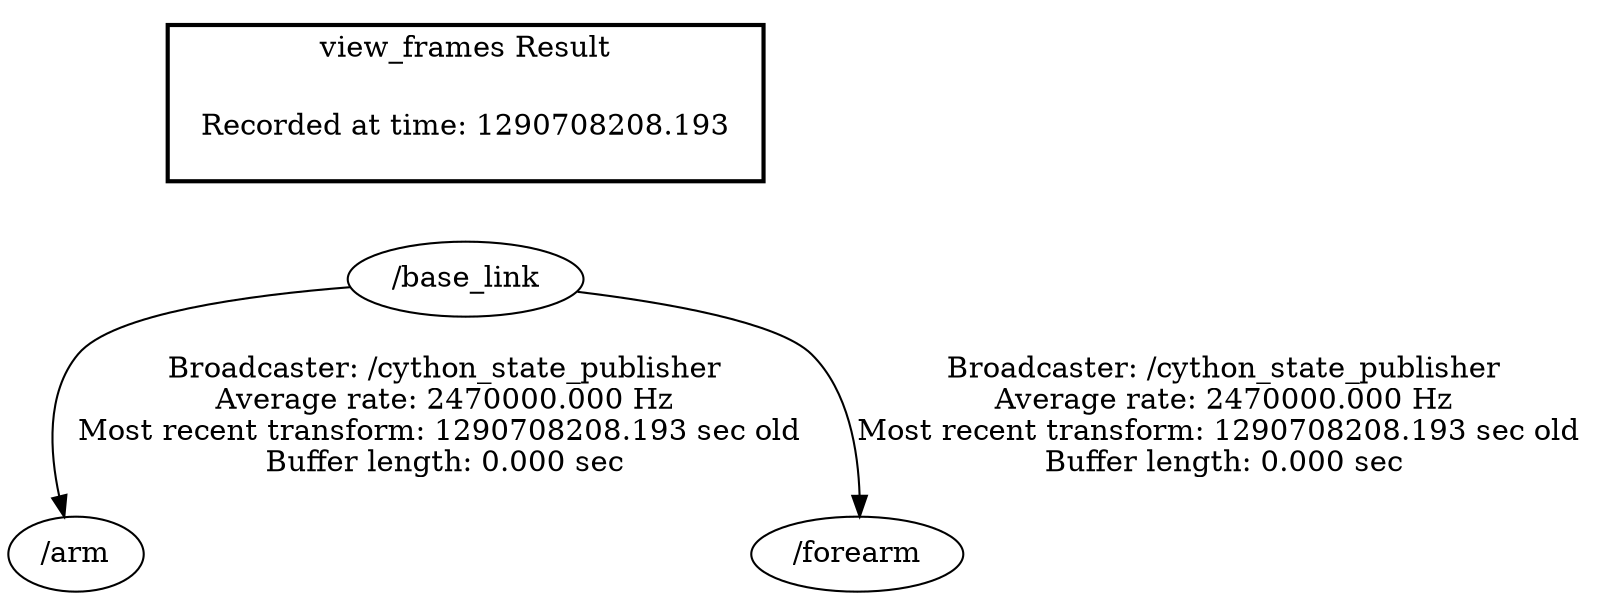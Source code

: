 digraph G {
"/base_link" -> "/arm"[label="Broadcaster: /cython_state_publisher\nAverage rate: 2470000.000 Hz\nMost recent transform: 1290708208.193 sec old \nBuffer length: 0.000 sec\n"];
"/base_link" -> "/forearm"[label="Broadcaster: /cython_state_publisher\nAverage rate: 2470000.000 Hz\nMost recent transform: 1290708208.193 sec old \nBuffer length: 0.000 sec\n"];
edge [style=invis];
 subgraph cluster_legend { style=bold; color=black; label ="view_frames Result";
"Recorded at time: 1290708208.193"[ shape=plaintext ] ;
 }->"/base_link";
}